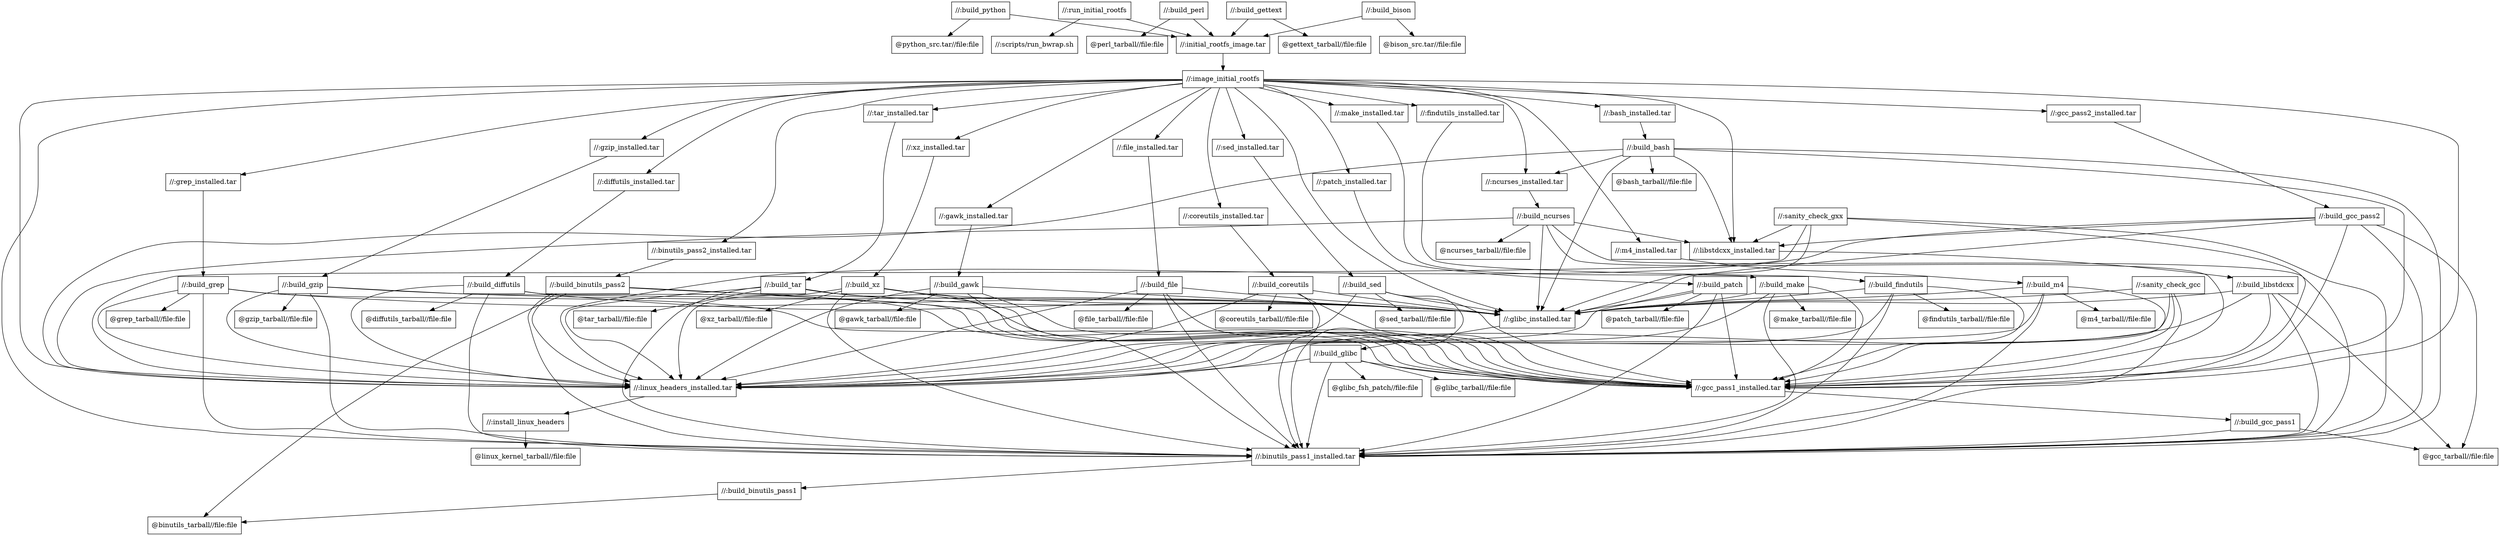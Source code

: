 digraph mygraph {
  node [shape=box];
  "//:build_bison"
  "//:build_bison" -> "//:initial_rootfs_image.tar"
  "//:build_bison" -> "@bison_src.tar//file:file"
  "//:sanity_check_gxx"
  "//:sanity_check_gxx" -> "//:binutils_pass1_installed.tar"
  "//:sanity_check_gxx" -> "//:gcc_pass1_installed.tar"
  "//:sanity_check_gxx" -> "//:glibc_installed.tar"
  "//:sanity_check_gxx" -> "//:linux_headers_installed.tar"
  "//:sanity_check_gxx" -> "//:libstdcxx_installed.tar"
  "//:build_python"
  "//:build_python" -> "//:initial_rootfs_image.tar"
  "//:build_python" -> "@python_src.tar//file:file"
  "@python_src.tar//file:file"
  "@bison_src.tar//file:file"
  "//:run_initial_rootfs"
  "//:run_initial_rootfs" -> "//:initial_rootfs_image.tar"
  "//:run_initial_rootfs" -> "//:scripts/run_bwrap.sh"
  "//:sanity_check_gcc"
  "//:sanity_check_gcc" -> "//:binutils_pass1_installed.tar"
  "//:sanity_check_gcc" -> "//:gcc_pass1_installed.tar"
  "//:sanity_check_gcc" -> "//:glibc_installed.tar"
  "//:sanity_check_gcc" -> "//:linux_headers_installed.tar"
  "//:build_perl"
  "//:build_perl" -> "//:initial_rootfs_image.tar"
  "//:build_perl" -> "@perl_tarball//file:file"
  "//:scripts/run_bwrap.sh"
  "//:build_gettext"
  "//:build_gettext" -> "//:initial_rootfs_image.tar"
  "//:build_gettext" -> "@gettext_tarball//file:file"
  "@gettext_tarball//file:file"
  "//:initial_rootfs_image.tar"
  "//:initial_rootfs_image.tar" -> "//:image_initial_rootfs"
  "//:image_initial_rootfs"
  "//:image_initial_rootfs" -> "//:binutils_pass1_installed.tar"
  "//:image_initial_rootfs" -> "//:gcc_pass1_installed.tar"
  "//:image_initial_rootfs" -> "//:linux_headers_installed.tar"
  "//:image_initial_rootfs" -> "//:glibc_installed.tar"
  "//:image_initial_rootfs" -> "//:libstdcxx_installed.tar"
  "//:image_initial_rootfs" -> "//:m4_installed.tar"
  "//:image_initial_rootfs" -> "//:ncurses_installed.tar"
  "//:image_initial_rootfs" -> "//:bash_installed.tar"
  "//:image_initial_rootfs" -> "//:coreutils_installed.tar"
  "//:image_initial_rootfs" -> "//:diffutils_installed.tar"
  "//:image_initial_rootfs" -> "//:file_installed.tar"
  "//:image_initial_rootfs" -> "//:findutils_installed.tar"
  "//:image_initial_rootfs" -> "//:gawk_installed.tar"
  "//:image_initial_rootfs" -> "//:grep_installed.tar"
  "//:image_initial_rootfs" -> "//:gzip_installed.tar"
  "//:image_initial_rootfs" -> "//:make_installed.tar"
  "//:image_initial_rootfs" -> "//:patch_installed.tar"
  "//:image_initial_rootfs" -> "//:sed_installed.tar"
  "//:image_initial_rootfs" -> "//:tar_installed.tar"
  "//:image_initial_rootfs" -> "//:xz_installed.tar"
  "//:image_initial_rootfs" -> "//:binutils_pass2_installed.tar"
  "//:image_initial_rootfs" -> "//:gcc_pass2_installed.tar"
  "//:gcc_pass2_installed.tar"
  "//:gcc_pass2_installed.tar" -> "//:build_gcc_pass2"
  "//:build_gcc_pass2"
  "//:build_gcc_pass2" -> "//:binutils_pass1_installed.tar"
  "//:build_gcc_pass2" -> "//:gcc_pass1_installed.tar"
  "//:build_gcc_pass2" -> "//:glibc_installed.tar"
  "//:build_gcc_pass2" -> "//:linux_headers_installed.tar"
  "//:build_gcc_pass2" -> "//:libstdcxx_installed.tar"
  "//:build_gcc_pass2" -> "@gcc_tarball//file:file"
  "//:binutils_pass2_installed.tar"
  "//:binutils_pass2_installed.tar" -> "//:build_binutils_pass2"
  "//:build_binutils_pass2"
  "//:build_binutils_pass2" -> "//:binutils_pass1_installed.tar"
  "//:build_binutils_pass2" -> "//:gcc_pass1_installed.tar"
  "//:build_binutils_pass2" -> "//:glibc_installed.tar"
  "//:build_binutils_pass2" -> "//:linux_headers_installed.tar"
  "//:build_binutils_pass2" -> "@binutils_tarball//file:file"
  "//:xz_installed.tar"
  "//:xz_installed.tar" -> "//:build_xz"
  "//:build_xz"
  "//:build_xz" -> "//:binutils_pass1_installed.tar"
  "//:build_xz" -> "//:gcc_pass1_installed.tar"
  "//:build_xz" -> "//:glibc_installed.tar"
  "//:build_xz" -> "//:linux_headers_installed.tar"
  "//:build_xz" -> "@xz_tarball//file:file"
  "@xz_tarball//file:file"
  "//:tar_installed.tar"
  "//:tar_installed.tar" -> "//:build_tar"
  "//:build_tar"
  "//:build_tar" -> "//:binutils_pass1_installed.tar"
  "//:build_tar" -> "//:gcc_pass1_installed.tar"
  "//:build_tar" -> "//:glibc_installed.tar"
  "//:build_tar" -> "//:linux_headers_installed.tar"
  "//:build_tar" -> "@tar_tarball//file:file"
  "//:sed_installed.tar"
  "//:sed_installed.tar" -> "//:build_sed"
  "//:build_sed"
  "//:build_sed" -> "//:binutils_pass1_installed.tar"
  "//:build_sed" -> "//:gcc_pass1_installed.tar"
  "//:build_sed" -> "//:glibc_installed.tar"
  "//:build_sed" -> "//:linux_headers_installed.tar"
  "//:build_sed" -> "@sed_tarball//file:file"
  "@sed_tarball//file:file"
  "//:patch_installed.tar"
  "//:patch_installed.tar" -> "//:build_patch"
  "//:build_patch"
  "//:build_patch" -> "//:binutils_pass1_installed.tar"
  "//:build_patch" -> "//:gcc_pass1_installed.tar"
  "//:build_patch" -> "//:glibc_installed.tar"
  "//:build_patch" -> "//:linux_headers_installed.tar"
  "//:build_patch" -> "@patch_tarball//file:file"
  "@patch_tarball//file:file"
  "//:make_installed.tar"
  "//:make_installed.tar" -> "//:build_make"
  "//:build_make"
  "//:build_make" -> "//:binutils_pass1_installed.tar"
  "//:build_make" -> "//:gcc_pass1_installed.tar"
  "//:build_make" -> "//:glibc_installed.tar"
  "//:build_make" -> "//:linux_headers_installed.tar"
  "//:build_make" -> "@make_tarball//file:file"
  "@make_tarball//file:file"
  "//:gzip_installed.tar"
  "//:gzip_installed.tar" -> "//:build_gzip"
  "//:build_gzip"
  "//:build_gzip" -> "//:binutils_pass1_installed.tar"
  "//:build_gzip" -> "//:gcc_pass1_installed.tar"
  "//:build_gzip" -> "//:glibc_installed.tar"
  "//:build_gzip" -> "//:linux_headers_installed.tar"
  "//:build_gzip" -> "@gzip_tarball//file:file"
  "//:grep_installed.tar"
  "//:grep_installed.tar" -> "//:build_grep"
  "//:build_grep"
  "//:build_grep" -> "//:binutils_pass1_installed.tar"
  "//:build_grep" -> "//:gcc_pass1_installed.tar"
  "//:build_grep" -> "//:glibc_installed.tar"
  "//:build_grep" -> "//:linux_headers_installed.tar"
  "//:build_grep" -> "@grep_tarball//file:file"
  "@grep_tarball//file:file"
  "//:gawk_installed.tar"
  "//:gawk_installed.tar" -> "//:build_gawk"
  "//:build_gawk"
  "//:build_gawk" -> "//:binutils_pass1_installed.tar"
  "//:build_gawk" -> "//:gcc_pass1_installed.tar"
  "//:build_gawk" -> "//:glibc_installed.tar"
  "//:build_gawk" -> "//:linux_headers_installed.tar"
  "//:build_gawk" -> "@gawk_tarball//file:file"
  "@gawk_tarball//file:file"
  "//:findutils_installed.tar"
  "//:findutils_installed.tar" -> "//:build_findutils"
  "//:build_findutils"
  "//:build_findutils" -> "//:binutils_pass1_installed.tar"
  "//:build_findutils" -> "//:gcc_pass1_installed.tar"
  "//:build_findutils" -> "//:glibc_installed.tar"
  "//:build_findutils" -> "//:linux_headers_installed.tar"
  "//:build_findutils" -> "@findutils_tarball//file:file"
  "@findutils_tarball//file:file"
  "//:file_installed.tar"
  "//:file_installed.tar" -> "//:build_file"
  "//:diffutils_installed.tar"
  "//:diffutils_installed.tar" -> "//:build_diffutils"
  "//:build_diffutils"
  "//:build_diffutils" -> "//:binutils_pass1_installed.tar"
  "//:build_diffutils" -> "//:gcc_pass1_installed.tar"
  "//:build_diffutils" -> "//:glibc_installed.tar"
  "//:build_diffutils" -> "//:linux_headers_installed.tar"
  "//:build_diffutils" -> "@diffutils_tarball//file:file"
  "@diffutils_tarball//file:file"
  "//:coreutils_installed.tar"
  "//:coreutils_installed.tar" -> "//:build_coreutils"
  "//:build_coreutils"
  "//:build_coreutils" -> "//:binutils_pass1_installed.tar"
  "//:build_coreutils" -> "//:gcc_pass1_installed.tar"
  "//:build_coreutils" -> "//:glibc_installed.tar"
  "//:build_coreutils" -> "//:linux_headers_installed.tar"
  "//:build_coreutils" -> "@coreutils_tarball//file:file"
  "@coreutils_tarball//file:file"
  "//:bash_installed.tar"
  "//:bash_installed.tar" -> "//:build_bash"
  "//:build_bash"
  "//:build_bash" -> "//:binutils_pass1_installed.tar"
  "//:build_bash" -> "//:gcc_pass1_installed.tar"
  "//:build_bash" -> "//:glibc_installed.tar"
  "//:build_bash" -> "//:linux_headers_installed.tar"
  "//:build_bash" -> "//:libstdcxx_installed.tar"
  "//:build_bash" -> "//:ncurses_installed.tar"
  "//:build_bash" -> "@bash_tarball//file:file"
  "@bash_tarball//file:file"
  "//:ncurses_installed.tar"
  "//:ncurses_installed.tar" -> "//:build_ncurses"
  "//:build_ncurses"
  "//:build_ncurses" -> "//:binutils_pass1_installed.tar"
  "//:build_ncurses" -> "//:gcc_pass1_installed.tar"
  "//:build_ncurses" -> "//:glibc_installed.tar"
  "//:build_ncurses" -> "//:libstdcxx_installed.tar"
  "//:build_ncurses" -> "//:linux_headers_installed.tar"
  "//:build_ncurses" -> "@ncurses_tarball//file:file"
  "@ncurses_tarball//file:file"
  "//:m4_installed.tar"
  "//:m4_installed.tar" -> "//:build_m4"
  "//:build_m4"
  "//:build_m4" -> "//:binutils_pass1_installed.tar"
  "//:build_m4" -> "//:gcc_pass1_installed.tar"
  "//:build_m4" -> "//:glibc_installed.tar"
  "//:build_m4" -> "//:linux_headers_installed.tar"
  "//:build_m4" -> "@m4_tarball//file:file"
  "@m4_tarball//file:file"
  "//:libstdcxx_installed.tar"
  "//:libstdcxx_installed.tar" -> "//:build_libstdcxx"
  "//:build_libstdcxx"
  "//:build_libstdcxx" -> "//:binutils_pass1_installed.tar"
  "//:build_libstdcxx" -> "//:gcc_pass1_installed.tar"
  "//:build_libstdcxx" -> "//:glibc_installed.tar"
  "//:build_libstdcxx" -> "//:linux_headers_installed.tar"
  "//:build_libstdcxx" -> "@gcc_tarball//file:file"
  "@perl_tarball//file:file"
  "//:build_file"
  "//:build_file" -> "//:binutils_pass1_installed.tar"
  "//:build_file" -> "//:gcc_pass1_installed.tar"
  "//:build_file" -> "//:glibc_installed.tar"
  "//:build_file" -> "//:linux_headers_installed.tar"
  "//:build_file" -> "@file_tarball//file:file"
  "@file_tarball//file:file"
  "//:glibc_installed.tar"
  "//:glibc_installed.tar" -> "//:build_glibc"
  "//:build_glibc"
  "//:build_glibc" -> "//:linux_headers_installed.tar"
  "//:build_glibc" -> "//:binutils_pass1_installed.tar"
  "//:build_glibc" -> "//:gcc_pass1_installed.tar"
  "//:build_glibc" -> "@glibc_tarball//file:file"
  "//:build_glibc" -> "@glibc_fsh_patch//file:file"
  "@glibc_fsh_patch//file:file"
  "@glibc_tarball//file:file"
  "//:gcc_pass1_installed.tar"
  "//:gcc_pass1_installed.tar" -> "//:build_gcc_pass1"
  "//:build_gcc_pass1"
  "//:build_gcc_pass1" -> "//:binutils_pass1_installed.tar"
  "//:build_gcc_pass1" -> "@gcc_tarball//file:file"
  "@gcc_tarball//file:file"
  "//:binutils_pass1_installed.tar"
  "//:binutils_pass1_installed.tar" -> "//:build_binutils_pass1"
  "//:build_binutils_pass1"
  "//:build_binutils_pass1" -> "@binutils_tarball//file:file"
  "@binutils_tarball//file:file"
  "@tar_tarball//file:file"
  "//:linux_headers_installed.tar"
  "//:linux_headers_installed.tar" -> "//:install_linux_headers"
  "//:install_linux_headers"
  "//:install_linux_headers" -> "@linux_kernel_tarball//file:file"
  "@linux_kernel_tarball//file:file"
  "@gzip_tarball//file:file"
}
